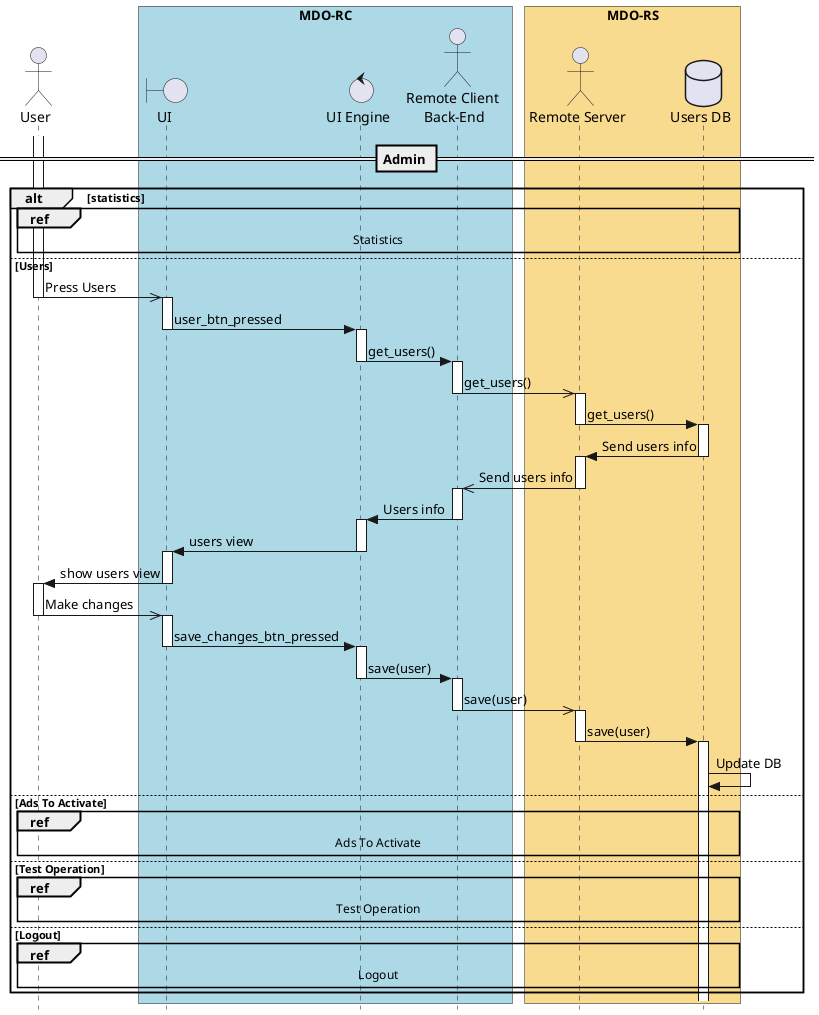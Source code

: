   @startuml
  ' ---------- SETUP ----------------
  ' strict uml style and hide footboxes
  skinparam style strictuml
  hide footbox
  ' for anchors and duration this may be required (uncomment)
  ' !pragma teoz true

  ' ---------- Declaring participants
  ' participant Participant as Foo
  
  actor User
  box "MDO-RC" #LightBlue
  boundary "UI" as UI
  control "UI Engine" as UIE
  actor "Remote Client \nBack-End" as RC
  endbox
  box "MDO-RS" #f9db8f
  actor "Remote Server" as RS
  database "Users DB" as UserDB
  endbox
  ' entity      Entity      as Foo4
  ' database    Database    as Foo5
  ' collections Collections as Foo6
  ' queue       Queue       as Foo7

  ' async message
  ' == Application start ==
  ' activate User
  ' User ->> UI: starts app 
  ' deactivate User
  ' activate UI
  ' UI -> User: Show Login view
  ' deactivate UI
''
  == Admin ==
  alt statistics
   ref over User, UI, UIE, RC, RS, UserDB : Statistics 
  else Users
   activate User
   User ->> UI : Press Users
   deactivate User
   activate UI
   UI -> UIE : user_btn_pressed
   deactivate UI
   activate UIE
   UIE -> RC : get_users()
   deactivate UIE
   activate RC
   RC ->> RS : get_users()
   deactivate RC
   activate RS
   RS -> UserDB : get_users()
   deactivate RS
   activate UserDB
   UserDB -> RS : Send users info
   deactivate UserDB
   activate RS
   RS ->> RC : Send users info
   deactivate RS
   activate RC
   RC -> UIE : Users info
   deactivate RC
   activate UIE
   UIE -> UI : users view
   deactivate UIE
   activate UI
   UI -> User : show users view
   deactivate UI
   activate User
   User ->> UI : Make changes
   deactivate User
   activate UI
   UI -> UIE : save_changes_btn_pressed
   deactivate UI
   activate UIE
   UIE -> RC : save(user)
   deactivate UIE
   activate RC
   RC ->> RS : save(user)
   deactivate RC
   activate RS
   RS -> UserDB : save(user)
   deactivate RS
   activate UserDB
   UserDB -> UserDB : Update DB 
  else Ads To Activate
   ref over User, UI, UIE, RC, RS, UserDB : Ads To Activate
  else Test Operation
   ref over User, UI, UIE, RC, RS, UserDB : Test Operation 
  else Logout
   ref over User, UI, UIE, RC, RS, UserDB : Logout 
  end
''
  deactivate User
  activate UI
  deactivate UI
  activate UIE
@enduml
